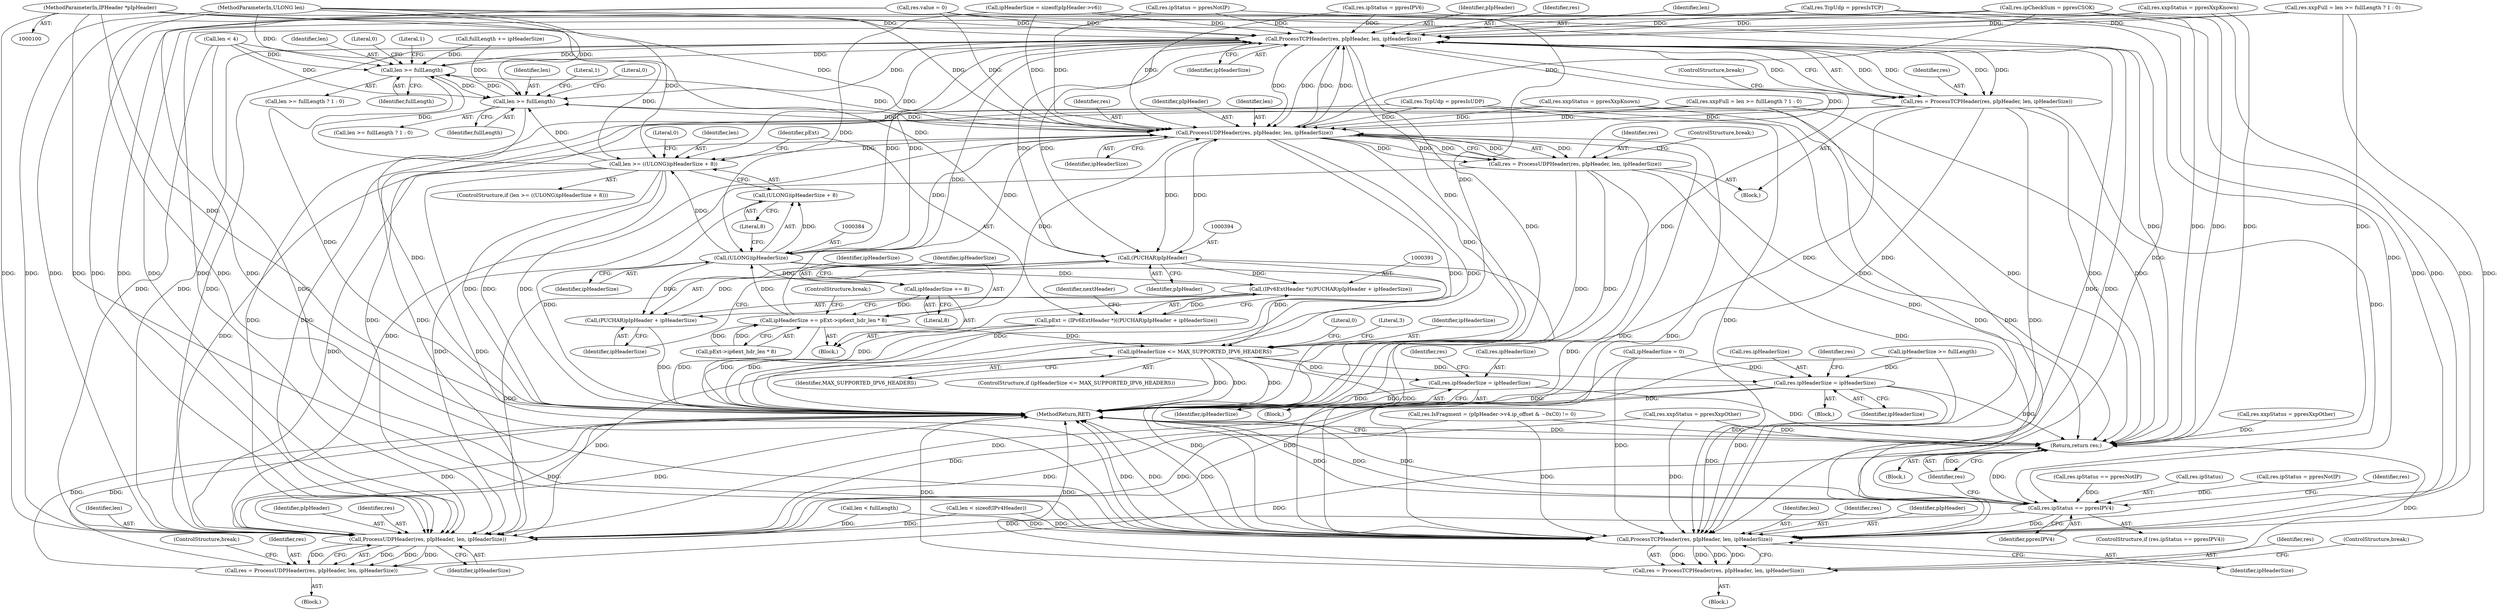 digraph "0_kvm-guest-drivers-windows_fbfa4d1083ea84c5429992ca3e996d7d4fbc8238_3@pointer" {
"1000101" [label="(MethodParameterIn,IPHeader *pIpHeader)"];
"1000334" [label="(Call,ProcessTCPHeader(res, pIpHeader, len, ipHeaderSize))"];
"1000327" [label="(Call,len >= fullLength)"];
"1000359" [label="(Call,len >= fullLength)"];
"1000366" [label="(Call,ProcessUDPHeader(res, pIpHeader, len, ipHeaderSize))"];
"1000364" [label="(Call,res = ProcessUDPHeader(res, pIpHeader, len, ipHeaderSize))"];
"1000481" [label="(Call,res.ipStatus == ppresIPV4)"];
"1000516" [label="(Call,ProcessTCPHeader(res, pIpHeader, len, ipHeaderSize))"];
"1000514" [label="(Call,res = ProcessTCPHeader(res, pIpHeader, len, ipHeaderSize))"];
"1000539" [label="(Return,return res;)"];
"1000526" [label="(Call,ProcessUDPHeader(res, pIpHeader, len, ipHeaderSize))"];
"1000524" [label="(Call,res = ProcessUDPHeader(res, pIpHeader, len, ipHeaderSize))"];
"1000380" [label="(Call,len >= ((ULONG)ipHeaderSize + 8))"];
"1000383" [label="(Call,(ULONG)ipHeaderSize)"];
"1000382" [label="(Call,(ULONG)ipHeaderSize + 8)"];
"1000390" [label="(Call,(IPv6ExtHeader *)((PUCHAR)pIpHeader + ipHeaderSize))"];
"1000388" [label="(Call,pExt = (IPv6ExtHeader *)((PUCHAR)pIpHeader + ipHeaderSize))"];
"1000392" [label="(Call,(PUCHAR)pIpHeader + ipHeaderSize)"];
"1000402" [label="(Call,ipHeaderSize += 8)"];
"1000405" [label="(Call,ipHeaderSize += pExt->ip6ext_hdr_len * 8)"];
"1000446" [label="(Call,ipHeaderSize <= MAX_SUPPORTED_IPV6_HEADERS)"];
"1000461" [label="(Call,res.ipHeaderSize = ipHeaderSize)"];
"1000487" [label="(Call,res.ipHeaderSize = ipHeaderSize)"];
"1000393" [label="(Call,(PUCHAR)pIpHeader)"];
"1000332" [label="(Call,res = ProcessTCPHeader(res, pIpHeader, len, ipHeaderSize))"];
"1000365" [label="(Identifier,res)"];
"1000494" [label="(Identifier,res)"];
"1000519" [label="(Identifier,len)"];
"1000326" [label="(Call,len >= fullLength ? 1 : 0)"];
"1000482" [label="(Call,res.ipStatus)"];
"1000382" [label="(Call,(ULONG)ipHeaderSize + 8)"];
"1000515" [label="(Identifier,res)"];
"1000469" [label="(Literal,0)"];
"1000533" [label="(Call,res.xxpStatus = ppresXxpOther)"];
"1000371" [label="(ControlStructure,break;)"];
"1000402" [label="(Call,ipHeaderSize += 8)"];
"1000449" [label="(Block,)"];
"1000475" [label="(Call,res.ipStatus = ppresNotIP)"];
"1000451" [label="(Literal,3)"];
"1000526" [label="(Call,ProcessUDPHeader(res, pIpHeader, len, ipHeaderSize))"];
"1000362" [label="(Literal,1)"];
"1000363" [label="(Literal,0)"];
"1000514" [label="(Call,res = ProcessTCPHeader(res, pIpHeader, len, ipHeaderSize))"];
"1000528" [label="(Identifier,pIpHeader)"];
"1000487" [label="(Call,res.ipHeaderSize = ipHeaderSize)"];
"1000383" [label="(Call,(ULONG)ipHeaderSize)"];
"1000485" [label="(Identifier,ppresIPV4)"];
"1000492" [label="(Call,res.IsFragment = (pIpHeader->v4.ip_offset & ~0xC0) != 0)"];
"1000336" [label="(Identifier,pIpHeader)"];
"1000360" [label="(Identifier,len)"];
"1000415" [label="(Literal,0)"];
"1000403" [label="(Identifier,ipHeaderSize)"];
"1000330" [label="(Literal,1)"];
"1000491" [label="(Identifier,ipHeaderSize)"];
"1000139" [label="(Call,ipHeaderSize = 0)"];
"1000103" [label="(Block,)"];
"1000517" [label="(Identifier,res)"];
"1000361" [label="(Identifier,fullLength)"];
"1000433" [label="(Call,res.xxpStatus = ppresXxpOther)"];
"1000226" [label="(Call,len < fullLength)"];
"1000307" [label="(Block,)"];
"1000530" [label="(Identifier,ipHeaderSize)"];
"1000102" [label="(MethodParameterIn,ULONG len)"];
"1000513" [label="(Block,)"];
"1000101" [label="(MethodParameterIn,IPHeader *pIpHeader)"];
"1000405" [label="(Call,ipHeaderSize += pExt->ip6ext_hdr_len * 8)"];
"1000359" [label="(Call,len >= fullLength)"];
"1000461" [label="(Call,res.ipHeaderSize = ipHeaderSize)"];
"1000354" [label="(Call,res.xxpFull = len >= fullLength ? 1 : 0)"];
"1000531" [label="(ControlStructure,break;)"];
"1000541" [label="(MethodReturn,RET)"];
"1000322" [label="(Call,res.xxpFull = len >= fullLength ? 1 : 0)"];
"1000483" [label="(Identifier,res)"];
"1000389" [label="(Identifier,pExt)"];
"1000370" [label="(Identifier,ipHeaderSize)"];
"1000349" [label="(Call,res.TcpUdp = ppresIsUDP)"];
"1000366" [label="(Call,ProcessUDPHeader(res, pIpHeader, len, ipHeaderSize))"];
"1000481" [label="(Call,res.ipStatus == ppresIPV4)"];
"1000344" [label="(Call,res.xxpStatus = ppresXxpKnown)"];
"1000329" [label="(Identifier,fullLength)"];
"1000393" [label="(Call,(PUCHAR)pIpHeader)"];
"1000521" [label="(ControlStructure,break;)"];
"1000386" [label="(Literal,8)"];
"1000448" [label="(Identifier,MAX_SUPPORTED_IPV6_HEADERS)"];
"1000446" [label="(Call,ipHeaderSize <= MAX_SUPPORTED_IPV6_HEADERS)"];
"1000488" [label="(Call,res.ipHeaderSize)"];
"1000385" [label="(Identifier,ipHeaderSize)"];
"1000529" [label="(Identifier,len)"];
"1000312" [label="(Call,res.xxpStatus = ppresXxpKnown)"];
"1000395" [label="(Identifier,pIpHeader)"];
"1000368" [label="(Identifier,pIpHeader)"];
"1000486" [label="(Block,)"];
"1000392" [label="(Call,(PUCHAR)pIpHeader + ipHeaderSize)"];
"1000332" [label="(Call,res = ProcessTCPHeader(res, pIpHeader, len, ipHeaderSize))"];
"1000380" [label="(Call,len >= ((ULONG)ipHeaderSize + 8))"];
"1000396" [label="(Identifier,ipHeaderSize)"];
"1000328" [label="(Identifier,len)"];
"1000520" [label="(Identifier,ipHeaderSize)"];
"1000379" [label="(ControlStructure,if (len >= ((ULONG)ipHeaderSize + 8)))"];
"1000387" [label="(Block,)"];
"1000407" [label="(Call,pExt->ip6ext_hdr_len * 8)"];
"1000516" [label="(Call,ProcessTCPHeader(res, pIpHeader, len, ipHeaderSize))"];
"1000431" [label="(ControlStructure,break;)"];
"1000406" [label="(Identifier,ipHeaderSize)"];
"1000272" [label="(Call,ipHeaderSize = sizeof(pIpHeader->v6))"];
"1000489" [label="(Identifier,res)"];
"1000335" [label="(Identifier,res)"];
"1000334" [label="(Call,ProcessTCPHeader(res, pIpHeader, len, ipHeaderSize))"];
"1000317" [label="(Call,res.TcpUdp = ppresIsTCP)"];
"1000364" [label="(Call,res = ProcessUDPHeader(res, pIpHeader, len, ipHeaderSize))"];
"1000423" [label="(Call,res.ipStatus = ppresNotIP)"];
"1000296" [label="(Call,fullLength += ipHeaderSize)"];
"1000462" [label="(Call,res.ipHeaderSize)"];
"1000338" [label="(Identifier,ipHeaderSize)"];
"1000146" [label="(Call,res.value = 0)"];
"1000327" [label="(Call,len >= fullLength)"];
"1000111" [label="(Call,len < 4)"];
"1000283" [label="(Call,res.ipCheckSum = ppresCSOK)"];
"1000539" [label="(Return,return res;)"];
"1000465" [label="(Identifier,ipHeaderSize)"];
"1000223" [label="(Call,ipHeaderSize >= fullLength)"];
"1000278" [label="(Call,res.ipStatus = ppresIPV6)"];
"1000157" [label="(Call,len < sizeof(IPv4Header))"];
"1000333" [label="(Identifier,res)"];
"1000525" [label="(Identifier,res)"];
"1000447" [label="(Identifier,ipHeaderSize)"];
"1000369" [label="(Identifier,len)"];
"1000213" [label="(Call,res.ipStatus == ppresNotIP)"];
"1000480" [label="(ControlStructure,if (res.ipStatus == ppresIPV4))"];
"1000527" [label="(Identifier,res)"];
"1000388" [label="(Call,pExt = (IPv6ExtHeader *)((PUCHAR)pIpHeader + ipHeaderSize))"];
"1000398" [label="(Identifier,nextHeader)"];
"1000390" [label="(Call,(IPv6ExtHeader *)((PUCHAR)pIpHeader + ipHeaderSize))"];
"1000540" [label="(Identifier,res)"];
"1000367" [label="(Identifier,res)"];
"1000524" [label="(Call,res = ProcessUDPHeader(res, pIpHeader, len, ipHeaderSize))"];
"1000339" [label="(ControlStructure,break;)"];
"1000358" [label="(Call,len >= fullLength ? 1 : 0)"];
"1000445" [label="(ControlStructure,if (ipHeaderSize <= MAX_SUPPORTED_IPV6_HEADERS))"];
"1000337" [label="(Identifier,len)"];
"1000381" [label="(Identifier,len)"];
"1000404" [label="(Literal,8)"];
"1000518" [label="(Identifier,pIpHeader)"];
"1000523" [label="(Block,)"];
"1000331" [label="(Literal,0)"];
"1000101" -> "1000100"  [label="AST: "];
"1000101" -> "1000541"  [label="DDG: "];
"1000101" -> "1000334"  [label="DDG: "];
"1000101" -> "1000366"  [label="DDG: "];
"1000101" -> "1000393"  [label="DDG: "];
"1000101" -> "1000516"  [label="DDG: "];
"1000101" -> "1000526"  [label="DDG: "];
"1000334" -> "1000332"  [label="AST: "];
"1000334" -> "1000338"  [label="CFG: "];
"1000335" -> "1000334"  [label="AST: "];
"1000336" -> "1000334"  [label="AST: "];
"1000337" -> "1000334"  [label="AST: "];
"1000338" -> "1000334"  [label="AST: "];
"1000332" -> "1000334"  [label="CFG: "];
"1000334" -> "1000541"  [label="DDG: "];
"1000334" -> "1000541"  [label="DDG: "];
"1000334" -> "1000327"  [label="DDG: "];
"1000334" -> "1000332"  [label="DDG: "];
"1000334" -> "1000332"  [label="DDG: "];
"1000334" -> "1000332"  [label="DDG: "];
"1000334" -> "1000332"  [label="DDG: "];
"1000364" -> "1000334"  [label="DDG: "];
"1000332" -> "1000334"  [label="DDG: "];
"1000283" -> "1000334"  [label="DDG: "];
"1000317" -> "1000334"  [label="DDG: "];
"1000312" -> "1000334"  [label="DDG: "];
"1000423" -> "1000334"  [label="DDG: "];
"1000322" -> "1000334"  [label="DDG: "];
"1000146" -> "1000334"  [label="DDG: "];
"1000278" -> "1000334"  [label="DDG: "];
"1000366" -> "1000334"  [label="DDG: "];
"1000366" -> "1000334"  [label="DDG: "];
"1000393" -> "1000334"  [label="DDG: "];
"1000327" -> "1000334"  [label="DDG: "];
"1000102" -> "1000334"  [label="DDG: "];
"1000405" -> "1000334"  [label="DDG: "];
"1000383" -> "1000334"  [label="DDG: "];
"1000272" -> "1000334"  [label="DDG: "];
"1000334" -> "1000359"  [label="DDG: "];
"1000334" -> "1000366"  [label="DDG: "];
"1000334" -> "1000366"  [label="DDG: "];
"1000334" -> "1000380"  [label="DDG: "];
"1000334" -> "1000383"  [label="DDG: "];
"1000334" -> "1000393"  [label="DDG: "];
"1000334" -> "1000446"  [label="DDG: "];
"1000334" -> "1000516"  [label="DDG: "];
"1000334" -> "1000516"  [label="DDG: "];
"1000334" -> "1000526"  [label="DDG: "];
"1000334" -> "1000526"  [label="DDG: "];
"1000327" -> "1000326"  [label="AST: "];
"1000327" -> "1000329"  [label="CFG: "];
"1000328" -> "1000327"  [label="AST: "];
"1000329" -> "1000327"  [label="AST: "];
"1000330" -> "1000327"  [label="CFG: "];
"1000331" -> "1000327"  [label="CFG: "];
"1000327" -> "1000541"  [label="DDG: "];
"1000366" -> "1000327"  [label="DDG: "];
"1000111" -> "1000327"  [label="DDG: "];
"1000380" -> "1000327"  [label="DDG: "];
"1000102" -> "1000327"  [label="DDG: "];
"1000359" -> "1000327"  [label="DDG: "];
"1000296" -> "1000327"  [label="DDG: "];
"1000327" -> "1000359"  [label="DDG: "];
"1000359" -> "1000358"  [label="AST: "];
"1000359" -> "1000361"  [label="CFG: "];
"1000360" -> "1000359"  [label="AST: "];
"1000361" -> "1000359"  [label="AST: "];
"1000362" -> "1000359"  [label="CFG: "];
"1000363" -> "1000359"  [label="CFG: "];
"1000359" -> "1000541"  [label="DDG: "];
"1000366" -> "1000359"  [label="DDG: "];
"1000111" -> "1000359"  [label="DDG: "];
"1000380" -> "1000359"  [label="DDG: "];
"1000102" -> "1000359"  [label="DDG: "];
"1000296" -> "1000359"  [label="DDG: "];
"1000359" -> "1000366"  [label="DDG: "];
"1000366" -> "1000364"  [label="AST: "];
"1000366" -> "1000370"  [label="CFG: "];
"1000367" -> "1000366"  [label="AST: "];
"1000368" -> "1000366"  [label="AST: "];
"1000369" -> "1000366"  [label="AST: "];
"1000370" -> "1000366"  [label="AST: "];
"1000364" -> "1000366"  [label="CFG: "];
"1000366" -> "1000541"  [label="DDG: "];
"1000366" -> "1000541"  [label="DDG: "];
"1000366" -> "1000364"  [label="DDG: "];
"1000366" -> "1000364"  [label="DDG: "];
"1000366" -> "1000364"  [label="DDG: "];
"1000366" -> "1000364"  [label="DDG: "];
"1000364" -> "1000366"  [label="DDG: "];
"1000332" -> "1000366"  [label="DDG: "];
"1000283" -> "1000366"  [label="DDG: "];
"1000423" -> "1000366"  [label="DDG: "];
"1000349" -> "1000366"  [label="DDG: "];
"1000344" -> "1000366"  [label="DDG: "];
"1000146" -> "1000366"  [label="DDG: "];
"1000278" -> "1000366"  [label="DDG: "];
"1000354" -> "1000366"  [label="DDG: "];
"1000393" -> "1000366"  [label="DDG: "];
"1000102" -> "1000366"  [label="DDG: "];
"1000405" -> "1000366"  [label="DDG: "];
"1000383" -> "1000366"  [label="DDG: "];
"1000272" -> "1000366"  [label="DDG: "];
"1000366" -> "1000380"  [label="DDG: "];
"1000366" -> "1000383"  [label="DDG: "];
"1000366" -> "1000393"  [label="DDG: "];
"1000366" -> "1000446"  [label="DDG: "];
"1000366" -> "1000516"  [label="DDG: "];
"1000366" -> "1000516"  [label="DDG: "];
"1000366" -> "1000526"  [label="DDG: "];
"1000366" -> "1000526"  [label="DDG: "];
"1000364" -> "1000307"  [label="AST: "];
"1000365" -> "1000364"  [label="AST: "];
"1000371" -> "1000364"  [label="CFG: "];
"1000364" -> "1000541"  [label="DDG: "];
"1000364" -> "1000541"  [label="DDG: "];
"1000364" -> "1000481"  [label="DDG: "];
"1000364" -> "1000516"  [label="DDG: "];
"1000364" -> "1000526"  [label="DDG: "];
"1000364" -> "1000539"  [label="DDG: "];
"1000481" -> "1000480"  [label="AST: "];
"1000481" -> "1000485"  [label="CFG: "];
"1000482" -> "1000481"  [label="AST: "];
"1000485" -> "1000481"  [label="AST: "];
"1000489" -> "1000481"  [label="CFG: "];
"1000540" -> "1000481"  [label="CFG: "];
"1000481" -> "1000541"  [label="DDG: "];
"1000481" -> "1000541"  [label="DDG: "];
"1000481" -> "1000541"  [label="DDG: "];
"1000332" -> "1000481"  [label="DDG: "];
"1000213" -> "1000481"  [label="DDG: "];
"1000475" -> "1000481"  [label="DDG: "];
"1000423" -> "1000481"  [label="DDG: "];
"1000278" -> "1000481"  [label="DDG: "];
"1000481" -> "1000516"  [label="DDG: "];
"1000481" -> "1000526"  [label="DDG: "];
"1000481" -> "1000539"  [label="DDG: "];
"1000516" -> "1000514"  [label="AST: "];
"1000516" -> "1000520"  [label="CFG: "];
"1000517" -> "1000516"  [label="AST: "];
"1000518" -> "1000516"  [label="AST: "];
"1000519" -> "1000516"  [label="AST: "];
"1000520" -> "1000516"  [label="AST: "];
"1000514" -> "1000516"  [label="CFG: "];
"1000516" -> "1000541"  [label="DDG: "];
"1000516" -> "1000541"  [label="DDG: "];
"1000516" -> "1000541"  [label="DDG: "];
"1000516" -> "1000514"  [label="DDG: "];
"1000516" -> "1000514"  [label="DDG: "];
"1000516" -> "1000514"  [label="DDG: "];
"1000516" -> "1000514"  [label="DDG: "];
"1000332" -> "1000516"  [label="DDG: "];
"1000283" -> "1000516"  [label="DDG: "];
"1000317" -> "1000516"  [label="DDG: "];
"1000487" -> "1000516"  [label="DDG: "];
"1000312" -> "1000516"  [label="DDG: "];
"1000349" -> "1000516"  [label="DDG: "];
"1000322" -> "1000516"  [label="DDG: "];
"1000344" -> "1000516"  [label="DDG: "];
"1000433" -> "1000516"  [label="DDG: "];
"1000492" -> "1000516"  [label="DDG: "];
"1000146" -> "1000516"  [label="DDG: "];
"1000354" -> "1000516"  [label="DDG: "];
"1000393" -> "1000516"  [label="DDG: "];
"1000226" -> "1000516"  [label="DDG: "];
"1000157" -> "1000516"  [label="DDG: "];
"1000111" -> "1000516"  [label="DDG: "];
"1000380" -> "1000516"  [label="DDG: "];
"1000102" -> "1000516"  [label="DDG: "];
"1000139" -> "1000516"  [label="DDG: "];
"1000446" -> "1000516"  [label="DDG: "];
"1000223" -> "1000516"  [label="DDG: "];
"1000514" -> "1000513"  [label="AST: "];
"1000515" -> "1000514"  [label="AST: "];
"1000521" -> "1000514"  [label="CFG: "];
"1000514" -> "1000541"  [label="DDG: "];
"1000514" -> "1000541"  [label="DDG: "];
"1000514" -> "1000539"  [label="DDG: "];
"1000539" -> "1000103"  [label="AST: "];
"1000539" -> "1000540"  [label="CFG: "];
"1000540" -> "1000539"  [label="AST: "];
"1000541" -> "1000539"  [label="CFG: "];
"1000539" -> "1000541"  [label="DDG: "];
"1000540" -> "1000539"  [label="DDG: "];
"1000524" -> "1000539"  [label="DDG: "];
"1000332" -> "1000539"  [label="DDG: "];
"1000283" -> "1000539"  [label="DDG: "];
"1000317" -> "1000539"  [label="DDG: "];
"1000487" -> "1000539"  [label="DDG: "];
"1000312" -> "1000539"  [label="DDG: "];
"1000349" -> "1000539"  [label="DDG: "];
"1000533" -> "1000539"  [label="DDG: "];
"1000461" -> "1000539"  [label="DDG: "];
"1000322" -> "1000539"  [label="DDG: "];
"1000344" -> "1000539"  [label="DDG: "];
"1000433" -> "1000539"  [label="DDG: "];
"1000492" -> "1000539"  [label="DDG: "];
"1000146" -> "1000539"  [label="DDG: "];
"1000354" -> "1000539"  [label="DDG: "];
"1000526" -> "1000524"  [label="AST: "];
"1000526" -> "1000530"  [label="CFG: "];
"1000527" -> "1000526"  [label="AST: "];
"1000528" -> "1000526"  [label="AST: "];
"1000529" -> "1000526"  [label="AST: "];
"1000530" -> "1000526"  [label="AST: "];
"1000524" -> "1000526"  [label="CFG: "];
"1000526" -> "1000541"  [label="DDG: "];
"1000526" -> "1000541"  [label="DDG: "];
"1000526" -> "1000541"  [label="DDG: "];
"1000526" -> "1000524"  [label="DDG: "];
"1000526" -> "1000524"  [label="DDG: "];
"1000526" -> "1000524"  [label="DDG: "];
"1000526" -> "1000524"  [label="DDG: "];
"1000332" -> "1000526"  [label="DDG: "];
"1000283" -> "1000526"  [label="DDG: "];
"1000317" -> "1000526"  [label="DDG: "];
"1000487" -> "1000526"  [label="DDG: "];
"1000312" -> "1000526"  [label="DDG: "];
"1000349" -> "1000526"  [label="DDG: "];
"1000322" -> "1000526"  [label="DDG: "];
"1000344" -> "1000526"  [label="DDG: "];
"1000433" -> "1000526"  [label="DDG: "];
"1000492" -> "1000526"  [label="DDG: "];
"1000146" -> "1000526"  [label="DDG: "];
"1000354" -> "1000526"  [label="DDG: "];
"1000393" -> "1000526"  [label="DDG: "];
"1000226" -> "1000526"  [label="DDG: "];
"1000157" -> "1000526"  [label="DDG: "];
"1000111" -> "1000526"  [label="DDG: "];
"1000380" -> "1000526"  [label="DDG: "];
"1000102" -> "1000526"  [label="DDG: "];
"1000139" -> "1000526"  [label="DDG: "];
"1000446" -> "1000526"  [label="DDG: "];
"1000223" -> "1000526"  [label="DDG: "];
"1000524" -> "1000523"  [label="AST: "];
"1000525" -> "1000524"  [label="AST: "];
"1000531" -> "1000524"  [label="CFG: "];
"1000524" -> "1000541"  [label="DDG: "];
"1000524" -> "1000541"  [label="DDG: "];
"1000380" -> "1000379"  [label="AST: "];
"1000380" -> "1000382"  [label="CFG: "];
"1000381" -> "1000380"  [label="AST: "];
"1000382" -> "1000380"  [label="AST: "];
"1000389" -> "1000380"  [label="CFG: "];
"1000415" -> "1000380"  [label="CFG: "];
"1000380" -> "1000541"  [label="DDG: "];
"1000380" -> "1000541"  [label="DDG: "];
"1000380" -> "1000541"  [label="DDG: "];
"1000111" -> "1000380"  [label="DDG: "];
"1000102" -> "1000380"  [label="DDG: "];
"1000383" -> "1000380"  [label="DDG: "];
"1000383" -> "1000382"  [label="AST: "];
"1000383" -> "1000385"  [label="CFG: "];
"1000384" -> "1000383"  [label="AST: "];
"1000385" -> "1000383"  [label="AST: "];
"1000386" -> "1000383"  [label="CFG: "];
"1000383" -> "1000382"  [label="DDG: "];
"1000405" -> "1000383"  [label="DDG: "];
"1000272" -> "1000383"  [label="DDG: "];
"1000383" -> "1000390"  [label="DDG: "];
"1000383" -> "1000392"  [label="DDG: "];
"1000383" -> "1000402"  [label="DDG: "];
"1000383" -> "1000446"  [label="DDG: "];
"1000382" -> "1000386"  [label="CFG: "];
"1000386" -> "1000382"  [label="AST: "];
"1000382" -> "1000541"  [label="DDG: "];
"1000390" -> "1000388"  [label="AST: "];
"1000390" -> "1000392"  [label="CFG: "];
"1000391" -> "1000390"  [label="AST: "];
"1000392" -> "1000390"  [label="AST: "];
"1000388" -> "1000390"  [label="CFG: "];
"1000390" -> "1000541"  [label="DDG: "];
"1000390" -> "1000388"  [label="DDG: "];
"1000393" -> "1000390"  [label="DDG: "];
"1000388" -> "1000387"  [label="AST: "];
"1000389" -> "1000388"  [label="AST: "];
"1000398" -> "1000388"  [label="CFG: "];
"1000388" -> "1000541"  [label="DDG: "];
"1000388" -> "1000541"  [label="DDG: "];
"1000392" -> "1000396"  [label="CFG: "];
"1000393" -> "1000392"  [label="AST: "];
"1000396" -> "1000392"  [label="AST: "];
"1000392" -> "1000541"  [label="DDG: "];
"1000393" -> "1000392"  [label="DDG: "];
"1000402" -> "1000387"  [label="AST: "];
"1000402" -> "1000404"  [label="CFG: "];
"1000403" -> "1000402"  [label="AST: "];
"1000404" -> "1000402"  [label="AST: "];
"1000406" -> "1000402"  [label="CFG: "];
"1000402" -> "1000405"  [label="DDG: "];
"1000405" -> "1000387"  [label="AST: "];
"1000405" -> "1000407"  [label="CFG: "];
"1000406" -> "1000405"  [label="AST: "];
"1000407" -> "1000405"  [label="AST: "];
"1000431" -> "1000405"  [label="CFG: "];
"1000405" -> "1000541"  [label="DDG: "];
"1000407" -> "1000405"  [label="DDG: "];
"1000407" -> "1000405"  [label="DDG: "];
"1000405" -> "1000446"  [label="DDG: "];
"1000446" -> "1000445"  [label="AST: "];
"1000446" -> "1000448"  [label="CFG: "];
"1000447" -> "1000446"  [label="AST: "];
"1000448" -> "1000446"  [label="AST: "];
"1000451" -> "1000446"  [label="CFG: "];
"1000469" -> "1000446"  [label="CFG: "];
"1000446" -> "1000541"  [label="DDG: "];
"1000446" -> "1000541"  [label="DDG: "];
"1000446" -> "1000541"  [label="DDG: "];
"1000272" -> "1000446"  [label="DDG: "];
"1000446" -> "1000461"  [label="DDG: "];
"1000446" -> "1000487"  [label="DDG: "];
"1000461" -> "1000449"  [label="AST: "];
"1000461" -> "1000465"  [label="CFG: "];
"1000462" -> "1000461"  [label="AST: "];
"1000465" -> "1000461"  [label="AST: "];
"1000483" -> "1000461"  [label="CFG: "];
"1000461" -> "1000541"  [label="DDG: "];
"1000461" -> "1000541"  [label="DDG: "];
"1000487" -> "1000486"  [label="AST: "];
"1000487" -> "1000491"  [label="CFG: "];
"1000488" -> "1000487"  [label="AST: "];
"1000491" -> "1000487"  [label="AST: "];
"1000494" -> "1000487"  [label="CFG: "];
"1000487" -> "1000541"  [label="DDG: "];
"1000487" -> "1000541"  [label="DDG: "];
"1000139" -> "1000487"  [label="DDG: "];
"1000223" -> "1000487"  [label="DDG: "];
"1000393" -> "1000395"  [label="CFG: "];
"1000394" -> "1000393"  [label="AST: "];
"1000395" -> "1000393"  [label="AST: "];
"1000396" -> "1000393"  [label="CFG: "];
"1000393" -> "1000541"  [label="DDG: "];
"1000332" -> "1000307"  [label="AST: "];
"1000333" -> "1000332"  [label="AST: "];
"1000339" -> "1000332"  [label="CFG: "];
"1000332" -> "1000541"  [label="DDG: "];
"1000332" -> "1000541"  [label="DDG: "];
}
